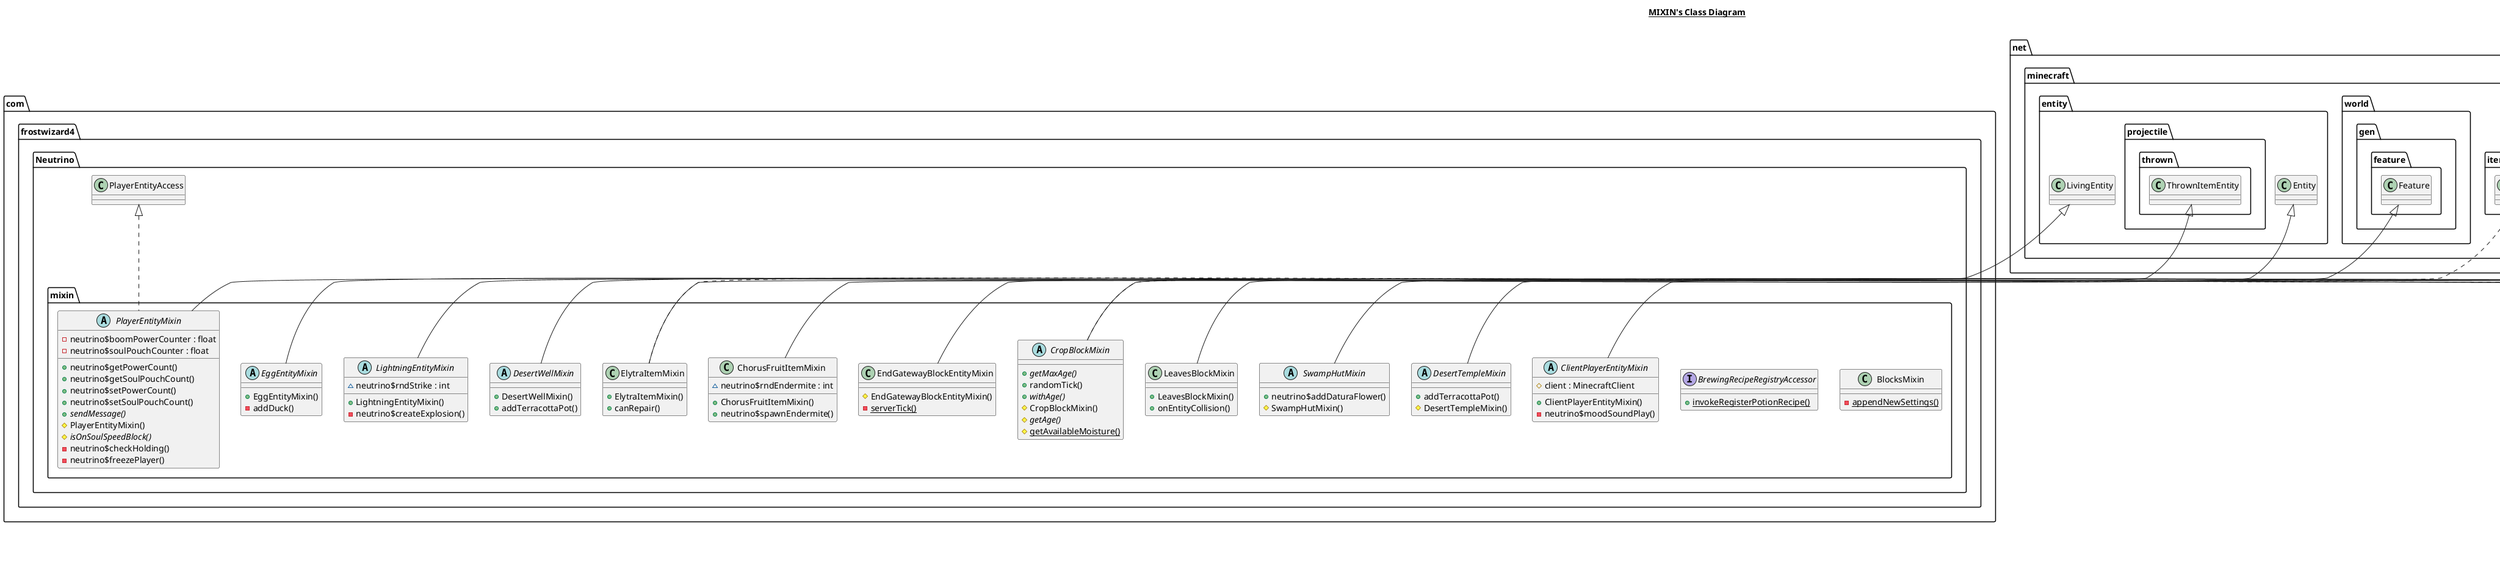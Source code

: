 @startuml

title __MIXIN's Class Diagram__\n

  namespace com.frostwizard4.Neutrino {
    namespace mixin {
      class com.frostwizard4.Neutrino.mixin.BlocksMixin {
          {static} - appendNewSettings()
      }
    }
  }
  

  namespace com.frostwizard4.Neutrino {
    namespace mixin {
      interface com.frostwizard4.Neutrino.mixin.BrewingRecipeRegistryAccessor {
          {static} + invokeRegisterPotionRecipe()
      }
    }
  }
  

  namespace com.frostwizard4.Neutrino {
    namespace mixin {
      class com.frostwizard4.Neutrino.mixin.ChorusFruitItemMixin {
          ~ neutrino$rndEndermite : int
          + ChorusFruitItemMixin()
          + neutrino$spawnEndermite()
      }
    }
  }
  

  namespace com.frostwizard4.Neutrino {
    namespace mixin {
      abstract class com.frostwizard4.Neutrino.mixin.ClientPlayerEntityMixin {
          # client : MinecraftClient
          + ClientPlayerEntityMixin()
          - neutrino$moodSoundPlay()
      }
    }
  }
  

  namespace com.frostwizard4.Neutrino {
    namespace mixin {
      abstract class com.frostwizard4.Neutrino.mixin.CropBlockMixin {
          {abstract} + getMaxAge()
          + randomTick()
          {abstract} + withAge()
          # CropBlockMixin()
          {abstract} # getAge()
          {static} # getAvailableMoisture()
      }
    }
  }
  

  namespace com.frostwizard4.Neutrino {
    namespace mixin {
      abstract class com.frostwizard4.Neutrino.mixin.DesertTempleMixin {
          + addTerracottaPot()
          # DesertTempleMixin()
      }
    }
  }
  

  namespace com.frostwizard4.Neutrino {
    namespace mixin {
      abstract class com.frostwizard4.Neutrino.mixin.DesertWellMixin {
          + DesertWellMixin()
          + addTerracottaPot()
      }
    }
  }
  

  namespace com.frostwizard4.Neutrino {
    namespace mixin {
      abstract class com.frostwizard4.Neutrino.mixin.EggEntityMixin {
          + EggEntityMixin()
          - addDuck()
      }
    }
  }
  

  namespace com.frostwizard4.Neutrino {
    namespace mixin {
      class com.frostwizard4.Neutrino.mixin.ElytraItemMixin {
          + ElytraItemMixin()
          + canRepair()
      }
    }
  }
  

  namespace com.frostwizard4.Neutrino {
    namespace mixin {
      class com.frostwizard4.Neutrino.mixin.EndGatewayBlockEntityMixin {
          # EndGatewayBlockEntityMixin()
          {static} - serverTick()
      }
    }
  }
  

  namespace com.frostwizard4.Neutrino {
    namespace mixin {
      class com.frostwizard4.Neutrino.mixin.LeavesBlockMixin {
          + LeavesBlockMixin()
          + onEntityCollision()
      }
    }
  }
  

  namespace com.frostwizard4.Neutrino {
    namespace mixin {
      abstract class com.frostwizard4.Neutrino.mixin.LightningEntityMixin {
          ~ neutrino$rndStrike : int
          + LightningEntityMixin()
          - neutrino$createExplosion()
      }
    }
  }
  

  namespace com.frostwizard4.Neutrino {
    namespace mixin {
      abstract class com.frostwizard4.Neutrino.mixin.PlayerEntityMixin {
          - neutrino$boomPowerCounter : float
          - neutrino$soulPouchCounter : float
          + neutrino$getPowerCount()
          + neutrino$getSoulPouchCount()
          + neutrino$setPowerCount()
          + neutrino$setSoulPouchCount()
          {abstract} + sendMessage()
          # PlayerEntityMixin()
          {abstract} # isOnSoulSpeedBlock()
          - neutrino$checkHolding()
          - neutrino$freezePlayer()
      }
    }
  }
  

  namespace com.frostwizard4.Neutrino {
    namespace mixin {
      abstract class com.frostwizard4.Neutrino.mixin.SwampHutMixin {
          + neutrino$addDaturaFlower()
          # SwampHutMixin()
      }
    }
  }
  

  com.frostwizard4.Neutrino.mixin.ChorusFruitItemMixin -up-|> net.minecraft.item.Item
  com.frostwizard4.Neutrino.mixin.ClientPlayerEntityMixin -up-|> net.minecraft.client.network.AbstractClientPlayerEntity
  com.frostwizard4.Neutrino.mixin.CropBlockMixin .up.|> net.minecraft.block.Fertilizable
  com.frostwizard4.Neutrino.mixin.CropBlockMixin -up-|> net.minecraft.block.PlantBlock
  com.frostwizard4.Neutrino.mixin.DesertTempleMixin -up-|> net.minecraft.structure.StructurePieceWithDimensions
  com.frostwizard4.Neutrino.mixin.DesertWellMixin -up-|> net.minecraft.world.gen.feature.Feature
  com.frostwizard4.Neutrino.mixin.EggEntityMixin -up-|> net.minecraft.entity.projectile.thrown.ThrownItemEntity
  com.frostwizard4.Neutrino.mixin.ElytraItemMixin .up.|> net.minecraft.item.Wearable
  com.frostwizard4.Neutrino.mixin.ElytraItemMixin -up-|> net.minecraft.item.Item
  com.frostwizard4.Neutrino.mixin.EndGatewayBlockEntityMixin -up-|> net.minecraft.block.entity.EndPortalBlockEntity
  com.frostwizard4.Neutrino.mixin.LeavesBlockMixin -up-|> net.minecraft.block.Block
  com.frostwizard4.Neutrino.mixin.LightningEntityMixin -up-|> net.minecraft.entity.Entity
  com.frostwizard4.Neutrino.mixin.PlayerEntityMixin .up.|> com.frostwizard4.Neutrino.PlayerEntityAccess
  com.frostwizard4.Neutrino.mixin.PlayerEntityMixin -up-|> net.minecraft.entity.LivingEntity
  com.frostwizard4.Neutrino.mixin.SwampHutMixin -up-|> net.minecraft.structure.StructurePieceWithDimensions


right footer


PlantUML diagram generated by SketchIt! (https://bitbucket.org/pmesmeur/sketch.it)
For more information about this tool, please contact philippe.mesmeur@gmail.com
endfooter

@enduml
